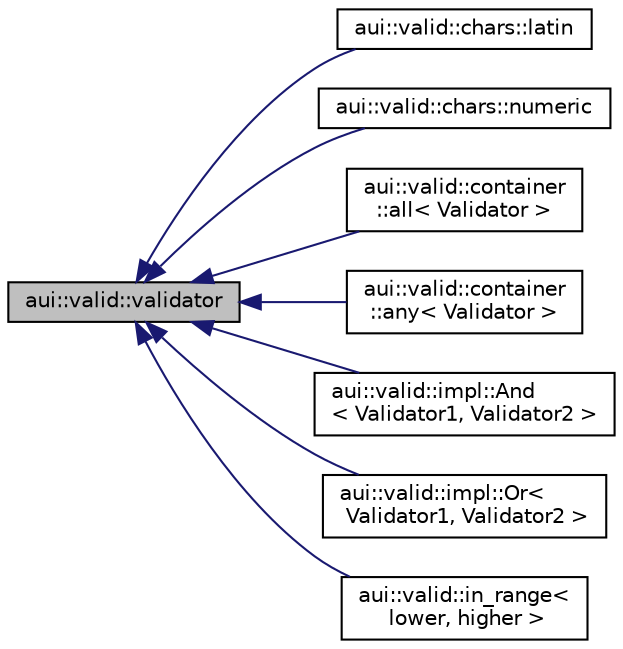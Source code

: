 digraph "aui::valid::validator"
{
 // LATEX_PDF_SIZE
  edge [fontname="Helvetica",fontsize="10",labelfontname="Helvetica",labelfontsize="10"];
  node [fontname="Helvetica",fontsize="10",shape=record];
  rankdir="LR";
  Node1 [label="aui::valid::validator",height=0.2,width=0.4,color="black", fillcolor="grey75", style="filled", fontcolor="black",tooltip=" "];
  Node1 -> Node2 [dir="back",color="midnightblue",fontsize="10",style="solid",fontname="Helvetica"];
  Node2 [label="aui::valid::chars::latin",height=0.2,width=0.4,color="black", fillcolor="white", style="filled",URL="$structaui_1_1valid_1_1chars_1_1latin.html",tooltip=" "];
  Node1 -> Node3 [dir="back",color="midnightblue",fontsize="10",style="solid",fontname="Helvetica"];
  Node3 [label="aui::valid::chars::numeric",height=0.2,width=0.4,color="black", fillcolor="white", style="filled",URL="$structaui_1_1valid_1_1chars_1_1numeric.html",tooltip=" "];
  Node1 -> Node4 [dir="back",color="midnightblue",fontsize="10",style="solid",fontname="Helvetica"];
  Node4 [label="aui::valid::container\l::all\< Validator \>",height=0.2,width=0.4,color="black", fillcolor="white", style="filled",URL="$structaui_1_1valid_1_1container_1_1all.html",tooltip=" "];
  Node1 -> Node5 [dir="back",color="midnightblue",fontsize="10",style="solid",fontname="Helvetica"];
  Node5 [label="aui::valid::container\l::any\< Validator \>",height=0.2,width=0.4,color="black", fillcolor="white", style="filled",URL="$structaui_1_1valid_1_1container_1_1any.html",tooltip=" "];
  Node1 -> Node6 [dir="back",color="midnightblue",fontsize="10",style="solid",fontname="Helvetica"];
  Node6 [label="aui::valid::impl::And\l\< Validator1, Validator2 \>",height=0.2,width=0.4,color="black", fillcolor="white", style="filled",URL="$structaui_1_1valid_1_1impl_1_1And.html",tooltip=" "];
  Node1 -> Node7 [dir="back",color="midnightblue",fontsize="10",style="solid",fontname="Helvetica"];
  Node7 [label="aui::valid::impl::Or\<\l Validator1, Validator2 \>",height=0.2,width=0.4,color="black", fillcolor="white", style="filled",URL="$structaui_1_1valid_1_1impl_1_1Or.html",tooltip=" "];
  Node1 -> Node8 [dir="back",color="midnightblue",fontsize="10",style="solid",fontname="Helvetica"];
  Node8 [label="aui::valid::in_range\<\l lower, higher \>",height=0.2,width=0.4,color="black", fillcolor="white", style="filled",URL="$structaui_1_1valid_1_1in__range.html",tooltip=" "];
}

